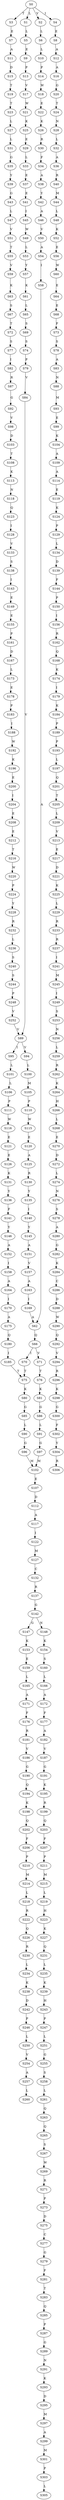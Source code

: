 strict digraph  {
	S0 -> S1 [ label = L ];
	S0 -> S2 [ label = V ];
	S0 -> S3 [ label = T ];
	S0 -> S4 [ label = I ];
	S1 -> S5 [ label = L ];
	S2 -> S6 [ label = L ];
	S3 -> S7 [ label = E ];
	S4 -> S8 [ label = E ];
	S5 -> S9 [ label = E ];
	S6 -> S10 [ label = L ];
	S7 -> S11 [ label = A ];
	S8 -> S12 [ label = A ];
	S9 -> S13 [ label = P ];
	S10 -> S14 [ label = P ];
	S11 -> S15 [ label = D ];
	S12 -> S16 [ label = A ];
	S13 -> S17 [ label = V ];
	S14 -> S18 [ label = W ];
	S15 -> S19 [ label = T ];
	S16 -> S20 [ label = G ];
	S17 -> S21 [ label = W ];
	S18 -> S22 [ label = E ];
	S19 -> S23 [ label = T ];
	S20 -> S24 [ label = T ];
	S21 -> S25 [ label = K ];
	S22 -> S26 [ label = K ];
	S23 -> S27 [ label = L ];
	S24 -> S28 [ label = N ];
	S25 -> S29 [ label = E ];
	S26 -> S30 [ label = R ];
	S27 -> S31 [ label = L ];
	S28 -> S32 [ label = L ];
	S29 -> S33 [ label = L ];
	S30 -> S34 [ label = F ];
	S31 -> S35 [ label = G ];
	S32 -> S36 [ label = A ];
	S33 -> S37 [ label = E ];
	S34 -> S38 [ label = A ];
	S35 -> S39 [ label = Y ];
	S36 -> S40 [ label = R ];
	S37 -> S41 [ label = E ];
	S38 -> S42 [ label = Y ];
	S39 -> S43 [ label = G ];
	S40 -> S44 [ label = M ];
	S41 -> S45 [ label = I ];
	S42 -> S46 [ label = A ];
	S43 -> S47 [ label = L ];
	S44 -> S48 [ label = L ];
	S45 -> S49 [ label = W ];
	S46 -> S50 [ label = V ];
	S47 -> S51 [ label = V ];
	S48 -> S52 [ label = K ];
	S49 -> S53 [ label = L ];
	S50 -> S54 [ label = A ];
	S51 -> S55 [ label = T ];
	S52 -> S56 [ label = E ];
	S53 -> S57 [ label = Y ];
	S54 -> S58 [ label = I ];
	S55 -> S59 [ label = V ];
	S56 -> S60 [ label = W ];
	S57 -> S61 [ label = K ];
	S58 -> S62 [ label = A ];
	S59 -> S63 [ label = K ];
	S60 -> S64 [ label = E ];
	S61 -> S65 [ label = L ];
	S62 -> S66 [ label = Q ];
	S63 -> S67 [ label = S ];
	S64 -> S68 [ label = E ];
	S65 -> S69 [ label = S ];
	S66 -> S70 [ label = I ];
	S66 -> S71 [ label = V ];
	S67 -> S72 [ label = T ];
	S68 -> S73 [ label = F ];
	S69 -> S74 [ label = S ];
	S70 -> S75 [ label = T ];
	S71 -> S76 [ label = T ];
	S72 -> S77 [ label = S ];
	S73 -> S78 [ label = S ];
	S74 -> S79 [ label = P ];
	S75 -> S80 [ label = K ];
	S76 -> S81 [ label = K ];
	S77 -> S82 [ label = I ];
	S78 -> S83 [ label = A ];
	S79 -> S84 [ label = V ];
	S80 -> S85 [ label = G ];
	S81 -> S86 [ label = G ];
	S82 -> S87 [ label = R ];
	S83 -> S88 [ label = N ];
	S84 -> S89 [ label = V ];
	S85 -> S90 [ label = L ];
	S86 -> S91 [ label = L ];
	S87 -> S92 [ label = G ];
	S88 -> S93 [ label = M ];
	S89 -> S94 [ label = V ];
	S89 -> S95 [ label = I ];
	S90 -> S96 [ label = G ];
	S91 -> S97 [ label = G ];
	S92 -> S98 [ label = V ];
	S93 -> S99 [ label = E ];
	S94 -> S100 [ label = L ];
	S95 -> S101 [ label = L ];
	S96 -> S102 [ label = M ];
	S97 -> S102 [ label = M ];
	S98 -> S103 [ label = D ];
	S99 -> S104 [ label = K ];
	S100 -> S105 [ label = M ];
	S101 -> S106 [ label = L ];
	S102 -> S107 [ label = E ];
	S103 -> S108 [ label = T ];
	S104 -> S109 [ label = A ];
	S105 -> S110 [ label = P ];
	S106 -> S111 [ label = P ];
	S107 -> S112 [ label = D ];
	S108 -> S113 [ label = K ];
	S109 -> S114 [ label = A ];
	S110 -> S115 [ label = W ];
	S111 -> S116 [ label = W ];
	S112 -> S117 [ label = A ];
	S113 -> S118 [ label = N ];
	S114 -> S119 [ label = E ];
	S115 -> S120 [ label = E ];
	S116 -> S121 [ label = E ];
	S117 -> S122 [ label = I ];
	S118 -> S123 [ label = Q ];
	S119 -> S124 [ label = K ];
	S120 -> S125 [ label = A ];
	S121 -> S126 [ label = E ];
	S122 -> S127 [ label = M ];
	S123 -> S128 [ label = I ];
	S124 -> S129 [ label = P ];
	S125 -> S130 [ label = R ];
	S126 -> S131 [ label = K ];
	S127 -> S132 [ label = C ];
	S128 -> S133 [ label = V ];
	S129 -> S134 [ label = L ];
	S130 -> S135 [ label = Y ];
	S131 -> S136 [ label = Y ];
	S132 -> S137 [ label = R ];
	S133 -> S138 [ label = S ];
	S134 -> S139 [ label = D ];
	S135 -> S140 [ label = I ];
	S136 -> S141 [ label = F ];
	S137 -> S142 [ label = G ];
	S138 -> S143 [ label = I ];
	S139 -> S144 [ label = F ];
	S140 -> S145 [ label = Y ];
	S141 -> S146 [ label = Y ];
	S142 -> S147 [ label = G ];
	S142 -> S148 [ label = N ];
	S143 -> S149 [ label = E ];
	S144 -> S150 [ label = P ];
	S145 -> S151 [ label = A ];
	S146 -> S152 [ label = A ];
	S147 -> S153 [ label = K ];
	S148 -> S154 [ label = K ];
	S149 -> S155 [ label = E ];
	S150 -> S156 [ label = I ];
	S151 -> S157 [ label = V ];
	S152 -> S158 [ label = I ];
	S153 -> S159 [ label = E ];
	S154 -> S160 [ label = S ];
	S155 -> S161 [ label = P ];
	S156 -> S162 [ label = R ];
	S157 -> S163 [ label = A ];
	S158 -> S164 [ label = A ];
	S159 -> S165 [ label = L ];
	S160 -> S166 [ label = L ];
	S161 -> S167 [ label = D ];
	S162 -> S168 [ label = Q ];
	S163 -> S169 [ label = I ];
	S164 -> S170 [ label = I ];
	S165 -> S171 [ label = A ];
	S166 -> S172 [ label = A ];
	S167 -> S173 [ label = L ];
	S168 -> S174 [ label = K ];
	S169 -> S62 [ label = A ];
	S170 -> S175 [ label = A ];
	S171 -> S176 [ label = F ];
	S172 -> S177 [ label = F ];
	S173 -> S178 [ label = E ];
	S174 -> S179 [ label = I ];
	S175 -> S180 [ label = Q ];
	S176 -> S181 [ label = R ];
	S177 -> S182 [ label = A ];
	S178 -> S183 [ label = P ];
	S179 -> S184 [ label = K ];
	S180 -> S185 [ label = I ];
	S181 -> S186 [ label = V ];
	S182 -> S187 [ label = V ];
	S183 -> S188 [ label = I ];
	S184 -> S189 [ label = P ];
	S185 -> S75 [ label = T ];
	S186 -> S190 [ label = G ];
	S187 -> S191 [ label = G ];
	S188 -> S192 [ label = W ];
	S189 -> S193 [ label = P ];
	S190 -> S194 [ label = Q ];
	S191 -> S195 [ label = K ];
	S192 -> S196 [ label = K ];
	S193 -> S197 [ label = L ];
	S194 -> S198 [ label = K ];
	S195 -> S199 [ label = R ];
	S196 -> S200 [ label = E ];
	S197 -> S201 [ label = Q ];
	S198 -> S202 [ label = Q ];
	S199 -> S203 [ label = Q ];
	S200 -> S204 [ label = I ];
	S201 -> S205 [ label = T ];
	S202 -> S206 [ label = F ];
	S203 -> S207 [ label = F ];
	S204 -> S208 [ label = E ];
	S205 -> S209 [ label = L ];
	S206 -> S210 [ label = P ];
	S207 -> S211 [ label = P ];
	S208 -> S212 [ label = E ];
	S209 -> S213 [ label = V ];
	S210 -> S214 [ label = M ];
	S211 -> S215 [ label = M ];
	S212 -> S216 [ label = T ];
	S213 -> S217 [ label = E ];
	S214 -> S218 [ label = L ];
	S215 -> S219 [ label = L ];
	S216 -> S220 [ label = W ];
	S217 -> S221 [ label = D ];
	S218 -> S222 [ label = R ];
	S219 -> S223 [ label = H ];
	S220 -> S224 [ label = P ];
	S221 -> S225 [ label = K ];
	S222 -> S226 [ label = Q ];
	S223 -> S227 [ label = K ];
	S224 -> S228 [ label = Y ];
	S225 -> S229 [ label = L ];
	S226 -> S230 [ label = R ];
	S227 -> S231 [ label = Q ];
	S228 -> S232 [ label = R ];
	S229 -> S233 [ label = R ];
	S230 -> S234 [ label = L ];
	S231 -> S235 [ label = L ];
	S232 -> S236 [ label = L ];
	S233 -> S237 [ label = R ];
	S234 -> S238 [ label = K ];
	S235 -> S239 [ label = K ];
	S236 -> S240 [ label = S ];
	S237 -> S241 [ label = I ];
	S238 -> S242 [ label = D ];
	S239 -> S243 [ label = H ];
	S240 -> S244 [ label = S ];
	S241 -> S245 [ label = M ];
	S242 -> S246 [ label = P ];
	S243 -> S247 [ label = P ];
	S244 -> S248 [ label = P ];
	S245 -> S249 [ label = I ];
	S246 -> S250 [ label = L ];
	S247 -> S251 [ label = L ];
	S248 -> S252 [ label = V ];
	S249 -> S253 [ label = S ];
	S250 -> S254 [ label = V ];
	S251 -> S255 [ label = G ];
	S252 -> S89 [ label = V ];
	S253 -> S256 [ label = N ];
	S254 -> S257 [ label = A ];
	S255 -> S258 [ label = S ];
	S256 -> S259 [ label = L ];
	S257 -> S260 [ label = L ];
	S258 -> S261 [ label = L ];
	S259 -> S262 [ label = R ];
	S261 -> S263 [ label = Q ];
	S262 -> S264 [ label = K ];
	S263 -> S265 [ label = Q ];
	S264 -> S266 [ label = H ];
	S265 -> S267 [ label = S ];
	S266 -> S268 [ label = L ];
	S267 -> S269 [ label = W ];
	S268 -> S270 [ label = E ];
	S269 -> S271 [ label = R ];
	S270 -> S272 [ label = D ];
	S271 -> S273 [ label = P ];
	S272 -> S274 [ label = L ];
	S273 -> S275 [ label = D ];
	S274 -> S276 [ label = N ];
	S275 -> S277 [ label = C ];
	S276 -> S278 [ label = S ];
	S277 -> S279 [ label = G ];
	S278 -> S280 [ label = A ];
	S279 -> S281 [ label = F ];
	S280 -> S282 [ label = G ];
	S281 -> S283 [ label = T ];
	S282 -> S284 [ label = K ];
	S283 -> S285 [ label = Q ];
	S284 -> S286 [ label = C ];
	S285 -> S287 [ label = P ];
	S286 -> S288 [ label = D ];
	S287 -> S289 [ label = G ];
	S288 -> S290 [ label = W ];
	S289 -> S291 [ label = N ];
	S290 -> S292 [ label = Q ];
	S291 -> S293 [ label = K ];
	S292 -> S294 [ label = V ];
	S293 -> S295 [ label = D ];
	S294 -> S296 [ label = R ];
	S295 -> S297 [ label = M ];
	S296 -> S298 [ label = K ];
	S297 -> S299 [ label = A ];
	S298 -> S300 [ label = G ];
	S299 -> S301 [ label = M ];
	S300 -> S302 [ label = F ];
	S301 -> S303 [ label = P ];
	S302 -> S304 [ label = Y ];
	S303 -> S305 [ label = L ];
	S304 -> S306 [ label = R ];
}
